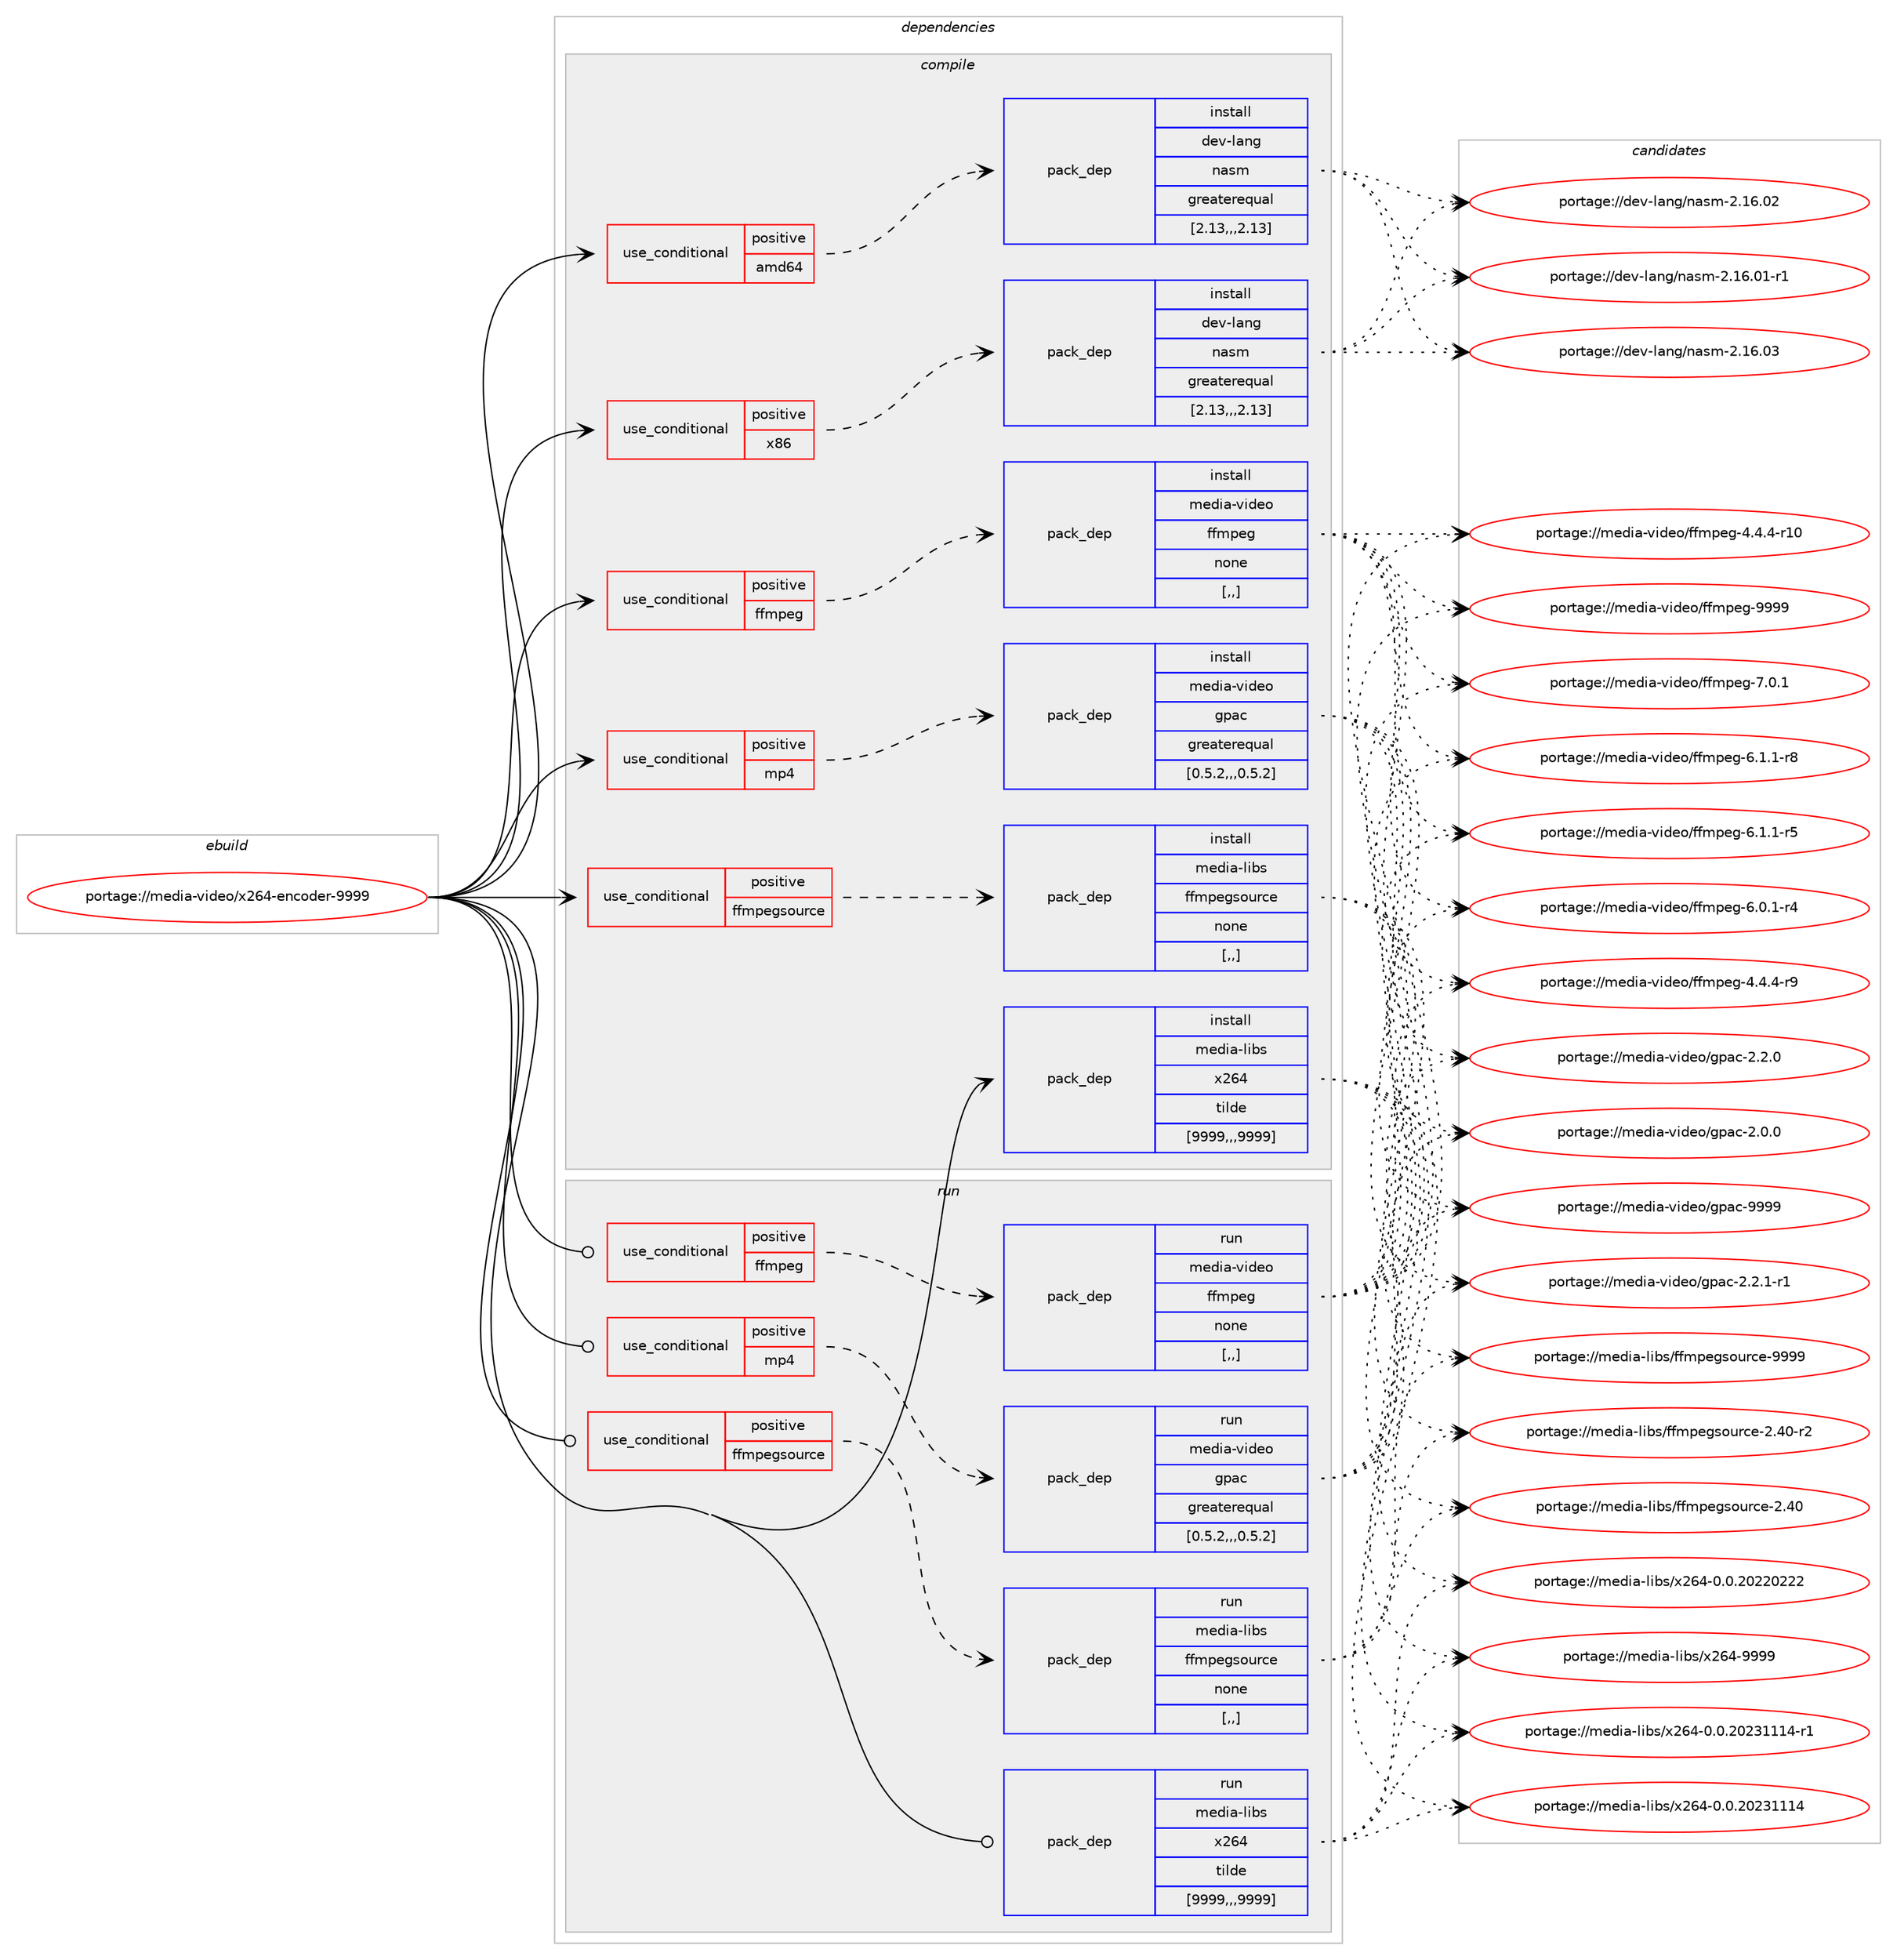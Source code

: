 digraph prolog {

# *************
# Graph options
# *************

newrank=true;
concentrate=true;
compound=true;
graph [rankdir=LR,fontname=Helvetica,fontsize=10,ranksep=1.5];#, ranksep=2.5, nodesep=0.2];
edge  [arrowhead=vee];
node  [fontname=Helvetica,fontsize=10];

# **********
# The ebuild
# **********

subgraph cluster_leftcol {
color=gray;
label=<<i>ebuild</i>>;
id [label="portage://media-video/x264-encoder-9999", color=red, width=4, href="../media-video/x264-encoder-9999.svg"];
}

# ****************
# The dependencies
# ****************

subgraph cluster_midcol {
color=gray;
label=<<i>dependencies</i>>;
subgraph cluster_compile {
fillcolor="#eeeeee";
style=filled;
label=<<i>compile</i>>;
subgraph cond86517 {
dependency336067 [label=<<TABLE BORDER="0" CELLBORDER="1" CELLSPACING="0" CELLPADDING="4"><TR><TD ROWSPAN="3" CELLPADDING="10">use_conditional</TD></TR><TR><TD>positive</TD></TR><TR><TD>amd64</TD></TR></TABLE>>, shape=none, color=red];
subgraph pack247005 {
dependency336068 [label=<<TABLE BORDER="0" CELLBORDER="1" CELLSPACING="0" CELLPADDING="4" WIDTH="220"><TR><TD ROWSPAN="6" CELLPADDING="30">pack_dep</TD></TR><TR><TD WIDTH="110">install</TD></TR><TR><TD>dev-lang</TD></TR><TR><TD>nasm</TD></TR><TR><TD>greaterequal</TD></TR><TR><TD>[2.13,,,2.13]</TD></TR></TABLE>>, shape=none, color=blue];
}
dependency336067:e -> dependency336068:w [weight=20,style="dashed",arrowhead="vee"];
}
id:e -> dependency336067:w [weight=20,style="solid",arrowhead="vee"];
subgraph cond86518 {
dependency336069 [label=<<TABLE BORDER="0" CELLBORDER="1" CELLSPACING="0" CELLPADDING="4"><TR><TD ROWSPAN="3" CELLPADDING="10">use_conditional</TD></TR><TR><TD>positive</TD></TR><TR><TD>ffmpeg</TD></TR></TABLE>>, shape=none, color=red];
subgraph pack247006 {
dependency336070 [label=<<TABLE BORDER="0" CELLBORDER="1" CELLSPACING="0" CELLPADDING="4" WIDTH="220"><TR><TD ROWSPAN="6" CELLPADDING="30">pack_dep</TD></TR><TR><TD WIDTH="110">install</TD></TR><TR><TD>media-video</TD></TR><TR><TD>ffmpeg</TD></TR><TR><TD>none</TD></TR><TR><TD>[,,]</TD></TR></TABLE>>, shape=none, color=blue];
}
dependency336069:e -> dependency336070:w [weight=20,style="dashed",arrowhead="vee"];
}
id:e -> dependency336069:w [weight=20,style="solid",arrowhead="vee"];
subgraph cond86519 {
dependency336071 [label=<<TABLE BORDER="0" CELLBORDER="1" CELLSPACING="0" CELLPADDING="4"><TR><TD ROWSPAN="3" CELLPADDING="10">use_conditional</TD></TR><TR><TD>positive</TD></TR><TR><TD>ffmpegsource</TD></TR></TABLE>>, shape=none, color=red];
subgraph pack247007 {
dependency336072 [label=<<TABLE BORDER="0" CELLBORDER="1" CELLSPACING="0" CELLPADDING="4" WIDTH="220"><TR><TD ROWSPAN="6" CELLPADDING="30">pack_dep</TD></TR><TR><TD WIDTH="110">install</TD></TR><TR><TD>media-libs</TD></TR><TR><TD>ffmpegsource</TD></TR><TR><TD>none</TD></TR><TR><TD>[,,]</TD></TR></TABLE>>, shape=none, color=blue];
}
dependency336071:e -> dependency336072:w [weight=20,style="dashed",arrowhead="vee"];
}
id:e -> dependency336071:w [weight=20,style="solid",arrowhead="vee"];
subgraph cond86520 {
dependency336073 [label=<<TABLE BORDER="0" CELLBORDER="1" CELLSPACING="0" CELLPADDING="4"><TR><TD ROWSPAN="3" CELLPADDING="10">use_conditional</TD></TR><TR><TD>positive</TD></TR><TR><TD>mp4</TD></TR></TABLE>>, shape=none, color=red];
subgraph pack247008 {
dependency336074 [label=<<TABLE BORDER="0" CELLBORDER="1" CELLSPACING="0" CELLPADDING="4" WIDTH="220"><TR><TD ROWSPAN="6" CELLPADDING="30">pack_dep</TD></TR><TR><TD WIDTH="110">install</TD></TR><TR><TD>media-video</TD></TR><TR><TD>gpac</TD></TR><TR><TD>greaterequal</TD></TR><TR><TD>[0.5.2,,,0.5.2]</TD></TR></TABLE>>, shape=none, color=blue];
}
dependency336073:e -> dependency336074:w [weight=20,style="dashed",arrowhead="vee"];
}
id:e -> dependency336073:w [weight=20,style="solid",arrowhead="vee"];
subgraph cond86521 {
dependency336075 [label=<<TABLE BORDER="0" CELLBORDER="1" CELLSPACING="0" CELLPADDING="4"><TR><TD ROWSPAN="3" CELLPADDING="10">use_conditional</TD></TR><TR><TD>positive</TD></TR><TR><TD>x86</TD></TR></TABLE>>, shape=none, color=red];
subgraph pack247009 {
dependency336076 [label=<<TABLE BORDER="0" CELLBORDER="1" CELLSPACING="0" CELLPADDING="4" WIDTH="220"><TR><TD ROWSPAN="6" CELLPADDING="30">pack_dep</TD></TR><TR><TD WIDTH="110">install</TD></TR><TR><TD>dev-lang</TD></TR><TR><TD>nasm</TD></TR><TR><TD>greaterequal</TD></TR><TR><TD>[2.13,,,2.13]</TD></TR></TABLE>>, shape=none, color=blue];
}
dependency336075:e -> dependency336076:w [weight=20,style="dashed",arrowhead="vee"];
}
id:e -> dependency336075:w [weight=20,style="solid",arrowhead="vee"];
subgraph pack247010 {
dependency336077 [label=<<TABLE BORDER="0" CELLBORDER="1" CELLSPACING="0" CELLPADDING="4" WIDTH="220"><TR><TD ROWSPAN="6" CELLPADDING="30">pack_dep</TD></TR><TR><TD WIDTH="110">install</TD></TR><TR><TD>media-libs</TD></TR><TR><TD>x264</TD></TR><TR><TD>tilde</TD></TR><TR><TD>[9999,,,9999]</TD></TR></TABLE>>, shape=none, color=blue];
}
id:e -> dependency336077:w [weight=20,style="solid",arrowhead="vee"];
}
subgraph cluster_compileandrun {
fillcolor="#eeeeee";
style=filled;
label=<<i>compile and run</i>>;
}
subgraph cluster_run {
fillcolor="#eeeeee";
style=filled;
label=<<i>run</i>>;
subgraph cond86522 {
dependency336078 [label=<<TABLE BORDER="0" CELLBORDER="1" CELLSPACING="0" CELLPADDING="4"><TR><TD ROWSPAN="3" CELLPADDING="10">use_conditional</TD></TR><TR><TD>positive</TD></TR><TR><TD>ffmpeg</TD></TR></TABLE>>, shape=none, color=red];
subgraph pack247011 {
dependency336079 [label=<<TABLE BORDER="0" CELLBORDER="1" CELLSPACING="0" CELLPADDING="4" WIDTH="220"><TR><TD ROWSPAN="6" CELLPADDING="30">pack_dep</TD></TR><TR><TD WIDTH="110">run</TD></TR><TR><TD>media-video</TD></TR><TR><TD>ffmpeg</TD></TR><TR><TD>none</TD></TR><TR><TD>[,,]</TD></TR></TABLE>>, shape=none, color=blue];
}
dependency336078:e -> dependency336079:w [weight=20,style="dashed",arrowhead="vee"];
}
id:e -> dependency336078:w [weight=20,style="solid",arrowhead="odot"];
subgraph cond86523 {
dependency336080 [label=<<TABLE BORDER="0" CELLBORDER="1" CELLSPACING="0" CELLPADDING="4"><TR><TD ROWSPAN="3" CELLPADDING="10">use_conditional</TD></TR><TR><TD>positive</TD></TR><TR><TD>ffmpegsource</TD></TR></TABLE>>, shape=none, color=red];
subgraph pack247012 {
dependency336081 [label=<<TABLE BORDER="0" CELLBORDER="1" CELLSPACING="0" CELLPADDING="4" WIDTH="220"><TR><TD ROWSPAN="6" CELLPADDING="30">pack_dep</TD></TR><TR><TD WIDTH="110">run</TD></TR><TR><TD>media-libs</TD></TR><TR><TD>ffmpegsource</TD></TR><TR><TD>none</TD></TR><TR><TD>[,,]</TD></TR></TABLE>>, shape=none, color=blue];
}
dependency336080:e -> dependency336081:w [weight=20,style="dashed",arrowhead="vee"];
}
id:e -> dependency336080:w [weight=20,style="solid",arrowhead="odot"];
subgraph cond86524 {
dependency336082 [label=<<TABLE BORDER="0" CELLBORDER="1" CELLSPACING="0" CELLPADDING="4"><TR><TD ROWSPAN="3" CELLPADDING="10">use_conditional</TD></TR><TR><TD>positive</TD></TR><TR><TD>mp4</TD></TR></TABLE>>, shape=none, color=red];
subgraph pack247013 {
dependency336083 [label=<<TABLE BORDER="0" CELLBORDER="1" CELLSPACING="0" CELLPADDING="4" WIDTH="220"><TR><TD ROWSPAN="6" CELLPADDING="30">pack_dep</TD></TR><TR><TD WIDTH="110">run</TD></TR><TR><TD>media-video</TD></TR><TR><TD>gpac</TD></TR><TR><TD>greaterequal</TD></TR><TR><TD>[0.5.2,,,0.5.2]</TD></TR></TABLE>>, shape=none, color=blue];
}
dependency336082:e -> dependency336083:w [weight=20,style="dashed",arrowhead="vee"];
}
id:e -> dependency336082:w [weight=20,style="solid",arrowhead="odot"];
subgraph pack247014 {
dependency336084 [label=<<TABLE BORDER="0" CELLBORDER="1" CELLSPACING="0" CELLPADDING="4" WIDTH="220"><TR><TD ROWSPAN="6" CELLPADDING="30">pack_dep</TD></TR><TR><TD WIDTH="110">run</TD></TR><TR><TD>media-libs</TD></TR><TR><TD>x264</TD></TR><TR><TD>tilde</TD></TR><TR><TD>[9999,,,9999]</TD></TR></TABLE>>, shape=none, color=blue];
}
id:e -> dependency336084:w [weight=20,style="solid",arrowhead="odot"];
}
}

# **************
# The candidates
# **************

subgraph cluster_choices {
rank=same;
color=gray;
label=<<i>candidates</i>>;

subgraph choice247005 {
color=black;
nodesep=1;
choice100101118451089711010347110971151094550464954464851 [label="portage://dev-lang/nasm-2.16.03", color=red, width=4,href="../dev-lang/nasm-2.16.03.svg"];
choice100101118451089711010347110971151094550464954464850 [label="portage://dev-lang/nasm-2.16.02", color=red, width=4,href="../dev-lang/nasm-2.16.02.svg"];
choice1001011184510897110103471109711510945504649544648494511449 [label="portage://dev-lang/nasm-2.16.01-r1", color=red, width=4,href="../dev-lang/nasm-2.16.01-r1.svg"];
dependency336068:e -> choice100101118451089711010347110971151094550464954464851:w [style=dotted,weight="100"];
dependency336068:e -> choice100101118451089711010347110971151094550464954464850:w [style=dotted,weight="100"];
dependency336068:e -> choice1001011184510897110103471109711510945504649544648494511449:w [style=dotted,weight="100"];
}
subgraph choice247006 {
color=black;
nodesep=1;
choice1091011001059745118105100101111471021021091121011034557575757 [label="portage://media-video/ffmpeg-9999", color=red, width=4,href="../media-video/ffmpeg-9999.svg"];
choice109101100105974511810510010111147102102109112101103455546484649 [label="portage://media-video/ffmpeg-7.0.1", color=red, width=4,href="../media-video/ffmpeg-7.0.1.svg"];
choice1091011001059745118105100101111471021021091121011034554464946494511456 [label="portage://media-video/ffmpeg-6.1.1-r8", color=red, width=4,href="../media-video/ffmpeg-6.1.1-r8.svg"];
choice1091011001059745118105100101111471021021091121011034554464946494511453 [label="portage://media-video/ffmpeg-6.1.1-r5", color=red, width=4,href="../media-video/ffmpeg-6.1.1-r5.svg"];
choice1091011001059745118105100101111471021021091121011034554464846494511452 [label="portage://media-video/ffmpeg-6.0.1-r4", color=red, width=4,href="../media-video/ffmpeg-6.0.1-r4.svg"];
choice1091011001059745118105100101111471021021091121011034552465246524511457 [label="portage://media-video/ffmpeg-4.4.4-r9", color=red, width=4,href="../media-video/ffmpeg-4.4.4-r9.svg"];
choice109101100105974511810510010111147102102109112101103455246524652451144948 [label="portage://media-video/ffmpeg-4.4.4-r10", color=red, width=4,href="../media-video/ffmpeg-4.4.4-r10.svg"];
dependency336070:e -> choice1091011001059745118105100101111471021021091121011034557575757:w [style=dotted,weight="100"];
dependency336070:e -> choice109101100105974511810510010111147102102109112101103455546484649:w [style=dotted,weight="100"];
dependency336070:e -> choice1091011001059745118105100101111471021021091121011034554464946494511456:w [style=dotted,weight="100"];
dependency336070:e -> choice1091011001059745118105100101111471021021091121011034554464946494511453:w [style=dotted,weight="100"];
dependency336070:e -> choice1091011001059745118105100101111471021021091121011034554464846494511452:w [style=dotted,weight="100"];
dependency336070:e -> choice1091011001059745118105100101111471021021091121011034552465246524511457:w [style=dotted,weight="100"];
dependency336070:e -> choice109101100105974511810510010111147102102109112101103455246524652451144948:w [style=dotted,weight="100"];
}
subgraph choice247007 {
color=black;
nodesep=1;
choice10910110010597451081059811547102102109112101103115111117114991014557575757 [label="portage://media-libs/ffmpegsource-9999", color=red, width=4,href="../media-libs/ffmpegsource-9999.svg"];
choice109101100105974510810598115471021021091121011031151111171149910145504652484511450 [label="portage://media-libs/ffmpegsource-2.40-r2", color=red, width=4,href="../media-libs/ffmpegsource-2.40-r2.svg"];
choice10910110010597451081059811547102102109112101103115111117114991014550465248 [label="portage://media-libs/ffmpegsource-2.40", color=red, width=4,href="../media-libs/ffmpegsource-2.40.svg"];
dependency336072:e -> choice10910110010597451081059811547102102109112101103115111117114991014557575757:w [style=dotted,weight="100"];
dependency336072:e -> choice109101100105974510810598115471021021091121011031151111171149910145504652484511450:w [style=dotted,weight="100"];
dependency336072:e -> choice10910110010597451081059811547102102109112101103115111117114991014550465248:w [style=dotted,weight="100"];
}
subgraph choice247008 {
color=black;
nodesep=1;
choice10910110010597451181051001011114710311297994557575757 [label="portage://media-video/gpac-9999", color=red, width=4,href="../media-video/gpac-9999.svg"];
choice10910110010597451181051001011114710311297994550465046494511449 [label="portage://media-video/gpac-2.2.1-r1", color=red, width=4,href="../media-video/gpac-2.2.1-r1.svg"];
choice1091011001059745118105100101111471031129799455046504648 [label="portage://media-video/gpac-2.2.0", color=red, width=4,href="../media-video/gpac-2.2.0.svg"];
choice1091011001059745118105100101111471031129799455046484648 [label="portage://media-video/gpac-2.0.0", color=red, width=4,href="../media-video/gpac-2.0.0.svg"];
dependency336074:e -> choice10910110010597451181051001011114710311297994557575757:w [style=dotted,weight="100"];
dependency336074:e -> choice10910110010597451181051001011114710311297994550465046494511449:w [style=dotted,weight="100"];
dependency336074:e -> choice1091011001059745118105100101111471031129799455046504648:w [style=dotted,weight="100"];
dependency336074:e -> choice1091011001059745118105100101111471031129799455046484648:w [style=dotted,weight="100"];
}
subgraph choice247009 {
color=black;
nodesep=1;
choice100101118451089711010347110971151094550464954464851 [label="portage://dev-lang/nasm-2.16.03", color=red, width=4,href="../dev-lang/nasm-2.16.03.svg"];
choice100101118451089711010347110971151094550464954464850 [label="portage://dev-lang/nasm-2.16.02", color=red, width=4,href="../dev-lang/nasm-2.16.02.svg"];
choice1001011184510897110103471109711510945504649544648494511449 [label="portage://dev-lang/nasm-2.16.01-r1", color=red, width=4,href="../dev-lang/nasm-2.16.01-r1.svg"];
dependency336076:e -> choice100101118451089711010347110971151094550464954464851:w [style=dotted,weight="100"];
dependency336076:e -> choice100101118451089711010347110971151094550464954464850:w [style=dotted,weight="100"];
dependency336076:e -> choice1001011184510897110103471109711510945504649544648494511449:w [style=dotted,weight="100"];
}
subgraph choice247010 {
color=black;
nodesep=1;
choice109101100105974510810598115471205054524557575757 [label="portage://media-libs/x264-9999", color=red, width=4,href="../media-libs/x264-9999.svg"];
choice10910110010597451081059811547120505452454846484650485051494949524511449 [label="portage://media-libs/x264-0.0.20231114-r1", color=red, width=4,href="../media-libs/x264-0.0.20231114-r1.svg"];
choice1091011001059745108105981154712050545245484648465048505149494952 [label="portage://media-libs/x264-0.0.20231114", color=red, width=4,href="../media-libs/x264-0.0.20231114.svg"];
choice1091011001059745108105981154712050545245484648465048505048505050 [label="portage://media-libs/x264-0.0.20220222", color=red, width=4,href="../media-libs/x264-0.0.20220222.svg"];
dependency336077:e -> choice109101100105974510810598115471205054524557575757:w [style=dotted,weight="100"];
dependency336077:e -> choice10910110010597451081059811547120505452454846484650485051494949524511449:w [style=dotted,weight="100"];
dependency336077:e -> choice1091011001059745108105981154712050545245484648465048505149494952:w [style=dotted,weight="100"];
dependency336077:e -> choice1091011001059745108105981154712050545245484648465048505048505050:w [style=dotted,weight="100"];
}
subgraph choice247011 {
color=black;
nodesep=1;
choice1091011001059745118105100101111471021021091121011034557575757 [label="portage://media-video/ffmpeg-9999", color=red, width=4,href="../media-video/ffmpeg-9999.svg"];
choice109101100105974511810510010111147102102109112101103455546484649 [label="portage://media-video/ffmpeg-7.0.1", color=red, width=4,href="../media-video/ffmpeg-7.0.1.svg"];
choice1091011001059745118105100101111471021021091121011034554464946494511456 [label="portage://media-video/ffmpeg-6.1.1-r8", color=red, width=4,href="../media-video/ffmpeg-6.1.1-r8.svg"];
choice1091011001059745118105100101111471021021091121011034554464946494511453 [label="portage://media-video/ffmpeg-6.1.1-r5", color=red, width=4,href="../media-video/ffmpeg-6.1.1-r5.svg"];
choice1091011001059745118105100101111471021021091121011034554464846494511452 [label="portage://media-video/ffmpeg-6.0.1-r4", color=red, width=4,href="../media-video/ffmpeg-6.0.1-r4.svg"];
choice1091011001059745118105100101111471021021091121011034552465246524511457 [label="portage://media-video/ffmpeg-4.4.4-r9", color=red, width=4,href="../media-video/ffmpeg-4.4.4-r9.svg"];
choice109101100105974511810510010111147102102109112101103455246524652451144948 [label="portage://media-video/ffmpeg-4.4.4-r10", color=red, width=4,href="../media-video/ffmpeg-4.4.4-r10.svg"];
dependency336079:e -> choice1091011001059745118105100101111471021021091121011034557575757:w [style=dotted,weight="100"];
dependency336079:e -> choice109101100105974511810510010111147102102109112101103455546484649:w [style=dotted,weight="100"];
dependency336079:e -> choice1091011001059745118105100101111471021021091121011034554464946494511456:w [style=dotted,weight="100"];
dependency336079:e -> choice1091011001059745118105100101111471021021091121011034554464946494511453:w [style=dotted,weight="100"];
dependency336079:e -> choice1091011001059745118105100101111471021021091121011034554464846494511452:w [style=dotted,weight="100"];
dependency336079:e -> choice1091011001059745118105100101111471021021091121011034552465246524511457:w [style=dotted,weight="100"];
dependency336079:e -> choice109101100105974511810510010111147102102109112101103455246524652451144948:w [style=dotted,weight="100"];
}
subgraph choice247012 {
color=black;
nodesep=1;
choice10910110010597451081059811547102102109112101103115111117114991014557575757 [label="portage://media-libs/ffmpegsource-9999", color=red, width=4,href="../media-libs/ffmpegsource-9999.svg"];
choice109101100105974510810598115471021021091121011031151111171149910145504652484511450 [label="portage://media-libs/ffmpegsource-2.40-r2", color=red, width=4,href="../media-libs/ffmpegsource-2.40-r2.svg"];
choice10910110010597451081059811547102102109112101103115111117114991014550465248 [label="portage://media-libs/ffmpegsource-2.40", color=red, width=4,href="../media-libs/ffmpegsource-2.40.svg"];
dependency336081:e -> choice10910110010597451081059811547102102109112101103115111117114991014557575757:w [style=dotted,weight="100"];
dependency336081:e -> choice109101100105974510810598115471021021091121011031151111171149910145504652484511450:w [style=dotted,weight="100"];
dependency336081:e -> choice10910110010597451081059811547102102109112101103115111117114991014550465248:w [style=dotted,weight="100"];
}
subgraph choice247013 {
color=black;
nodesep=1;
choice10910110010597451181051001011114710311297994557575757 [label="portage://media-video/gpac-9999", color=red, width=4,href="../media-video/gpac-9999.svg"];
choice10910110010597451181051001011114710311297994550465046494511449 [label="portage://media-video/gpac-2.2.1-r1", color=red, width=4,href="../media-video/gpac-2.2.1-r1.svg"];
choice1091011001059745118105100101111471031129799455046504648 [label="portage://media-video/gpac-2.2.0", color=red, width=4,href="../media-video/gpac-2.2.0.svg"];
choice1091011001059745118105100101111471031129799455046484648 [label="portage://media-video/gpac-2.0.0", color=red, width=4,href="../media-video/gpac-2.0.0.svg"];
dependency336083:e -> choice10910110010597451181051001011114710311297994557575757:w [style=dotted,weight="100"];
dependency336083:e -> choice10910110010597451181051001011114710311297994550465046494511449:w [style=dotted,weight="100"];
dependency336083:e -> choice1091011001059745118105100101111471031129799455046504648:w [style=dotted,weight="100"];
dependency336083:e -> choice1091011001059745118105100101111471031129799455046484648:w [style=dotted,weight="100"];
}
subgraph choice247014 {
color=black;
nodesep=1;
choice109101100105974510810598115471205054524557575757 [label="portage://media-libs/x264-9999", color=red, width=4,href="../media-libs/x264-9999.svg"];
choice10910110010597451081059811547120505452454846484650485051494949524511449 [label="portage://media-libs/x264-0.0.20231114-r1", color=red, width=4,href="../media-libs/x264-0.0.20231114-r1.svg"];
choice1091011001059745108105981154712050545245484648465048505149494952 [label="portage://media-libs/x264-0.0.20231114", color=red, width=4,href="../media-libs/x264-0.0.20231114.svg"];
choice1091011001059745108105981154712050545245484648465048505048505050 [label="portage://media-libs/x264-0.0.20220222", color=red, width=4,href="../media-libs/x264-0.0.20220222.svg"];
dependency336084:e -> choice109101100105974510810598115471205054524557575757:w [style=dotted,weight="100"];
dependency336084:e -> choice10910110010597451081059811547120505452454846484650485051494949524511449:w [style=dotted,weight="100"];
dependency336084:e -> choice1091011001059745108105981154712050545245484648465048505149494952:w [style=dotted,weight="100"];
dependency336084:e -> choice1091011001059745108105981154712050545245484648465048505048505050:w [style=dotted,weight="100"];
}
}

}
